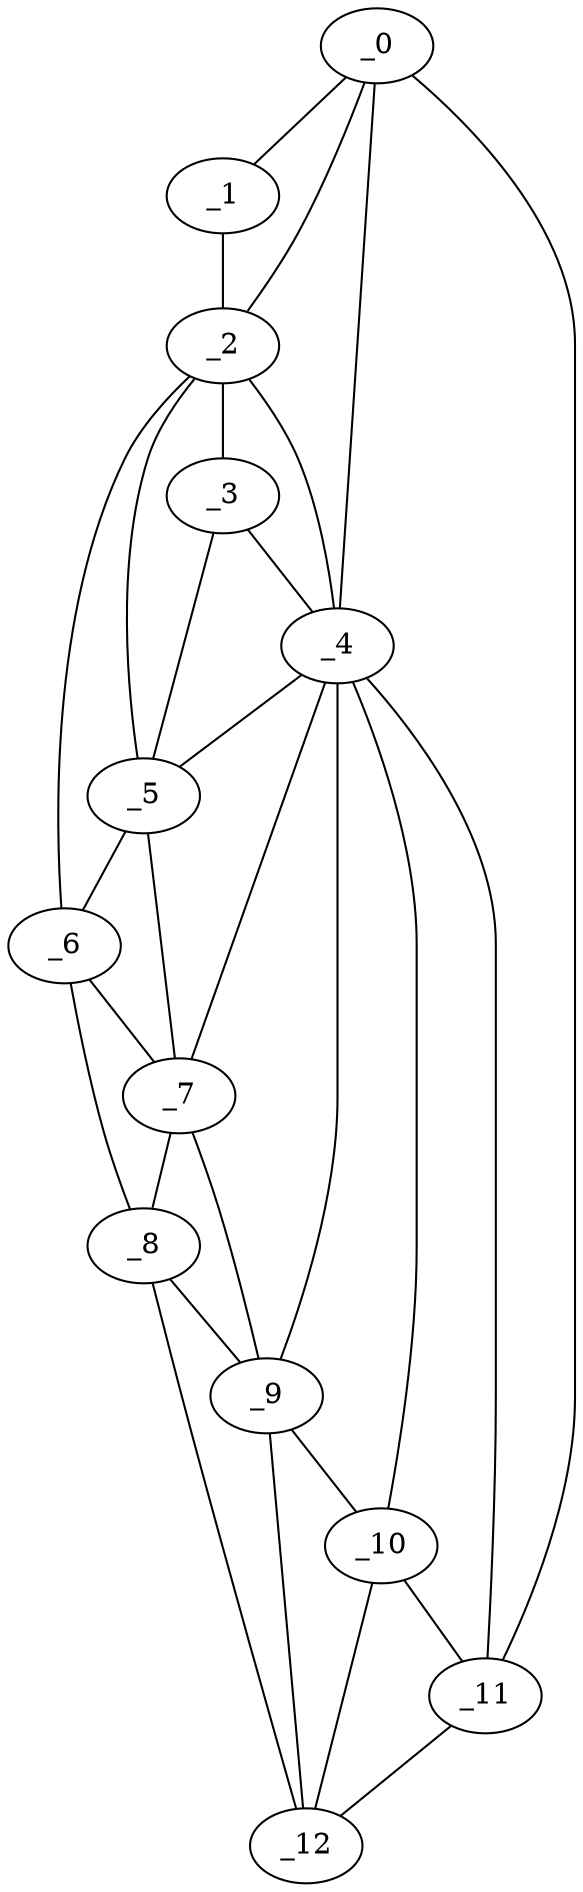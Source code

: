 graph "obj28__270.gxl" {
	_0	 [x=25,
		y=45];
	_1	 [x=27,
		y=40];
	_0 -- _1	 [valence=1];
	_2	 [x=46,
		y=30];
	_0 -- _2	 [valence=2];
	_4	 [x=77,
		y=66];
	_0 -- _4	 [valence=1];
	_11	 [x=125,
		y=101];
	_0 -- _11	 [valence=1];
	_1 -- _2	 [valence=1];
	_3	 [x=57,
		y=30];
	_2 -- _3	 [valence=2];
	_2 -- _4	 [valence=1];
	_5	 [x=85,
		y=25];
	_2 -- _5	 [valence=2];
	_6	 [x=91,
		y=23];
	_2 -- _6	 [valence=1];
	_3 -- _4	 [valence=2];
	_3 -- _5	 [valence=1];
	_4 -- _5	 [valence=2];
	_7	 [x=93,
		y=31];
	_4 -- _7	 [valence=1];
	_9	 [x=108,
		y=60];
	_4 -- _9	 [valence=2];
	_10	 [x=120,
		y=91];
	_4 -- _10	 [valence=1];
	_4 -- _11	 [valence=2];
	_5 -- _6	 [valence=2];
	_5 -- _7	 [valence=2];
	_6 -- _7	 [valence=2];
	_8	 [x=104,
		y=32];
	_6 -- _8	 [valence=1];
	_7 -- _8	 [valence=2];
	_7 -- _9	 [valence=2];
	_8 -- _9	 [valence=1];
	_12	 [x=126,
		y=82];
	_8 -- _12	 [valence=1];
	_9 -- _10	 [valence=2];
	_9 -- _12	 [valence=2];
	_10 -- _11	 [valence=1];
	_10 -- _12	 [valence=2];
	_11 -- _12	 [valence=1];
}
